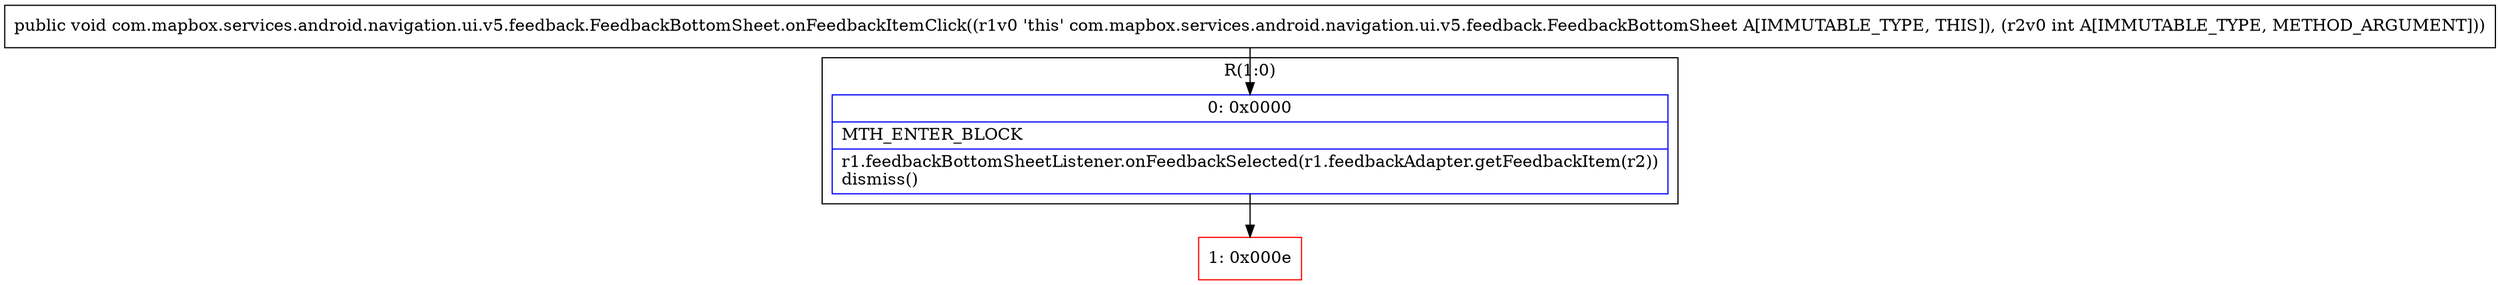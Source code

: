 digraph "CFG forcom.mapbox.services.android.navigation.ui.v5.feedback.FeedbackBottomSheet.onFeedbackItemClick(I)V" {
subgraph cluster_Region_535560876 {
label = "R(1:0)";
node [shape=record,color=blue];
Node_0 [shape=record,label="{0\:\ 0x0000|MTH_ENTER_BLOCK\l|r1.feedbackBottomSheetListener.onFeedbackSelected(r1.feedbackAdapter.getFeedbackItem(r2))\ldismiss()\l}"];
}
Node_1 [shape=record,color=red,label="{1\:\ 0x000e}"];
MethodNode[shape=record,label="{public void com.mapbox.services.android.navigation.ui.v5.feedback.FeedbackBottomSheet.onFeedbackItemClick((r1v0 'this' com.mapbox.services.android.navigation.ui.v5.feedback.FeedbackBottomSheet A[IMMUTABLE_TYPE, THIS]), (r2v0 int A[IMMUTABLE_TYPE, METHOD_ARGUMENT])) }"];
MethodNode -> Node_0;
Node_0 -> Node_1;
}

